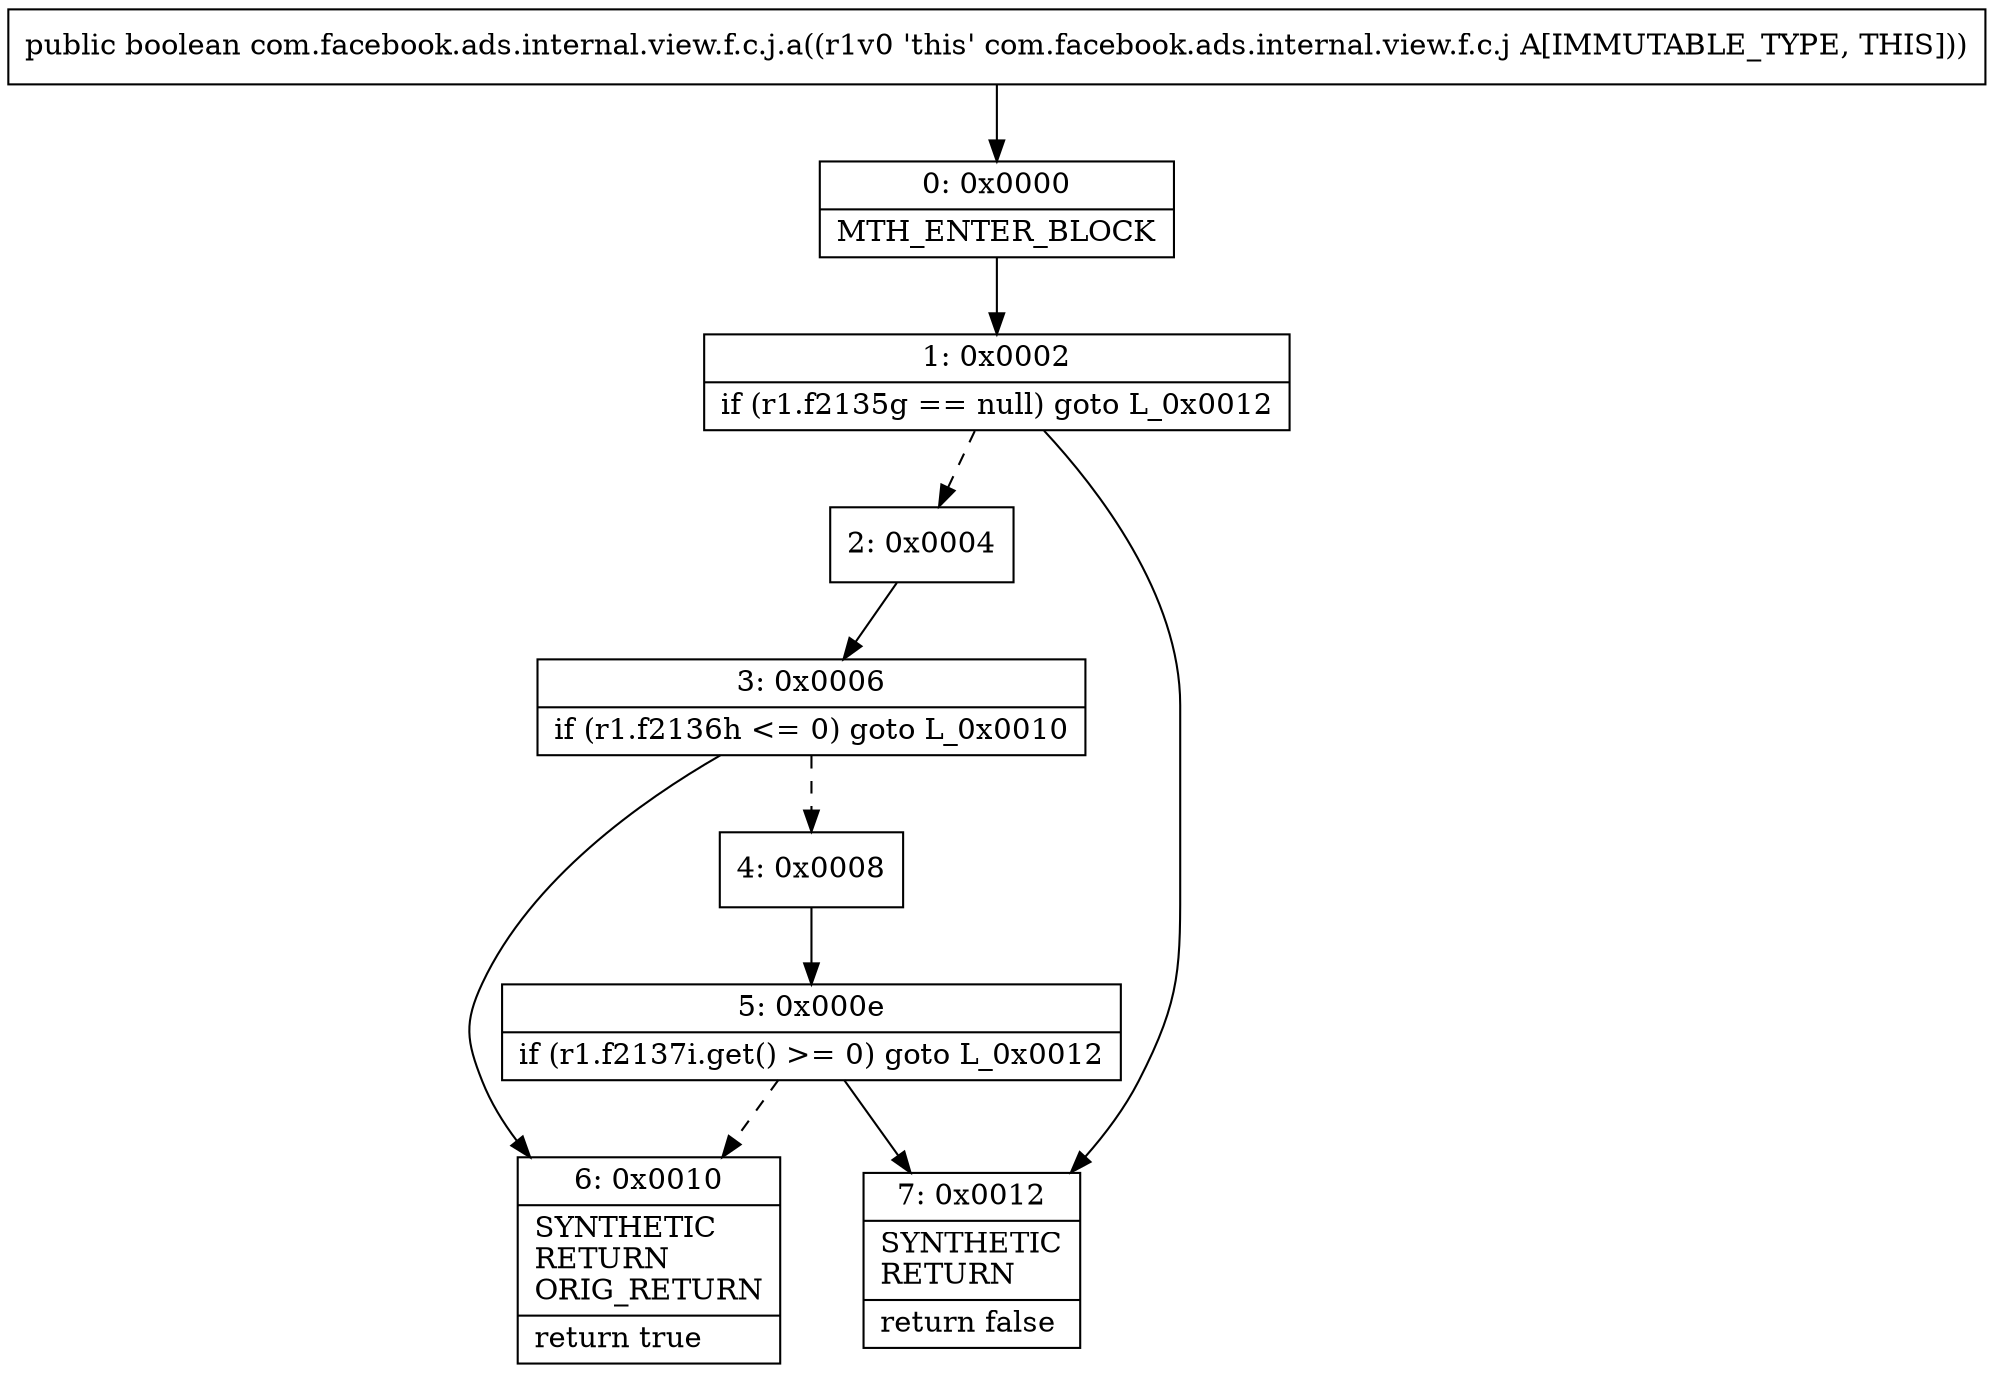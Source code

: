 digraph "CFG forcom.facebook.ads.internal.view.f.c.j.a()Z" {
Node_0 [shape=record,label="{0\:\ 0x0000|MTH_ENTER_BLOCK\l}"];
Node_1 [shape=record,label="{1\:\ 0x0002|if (r1.f2135g == null) goto L_0x0012\l}"];
Node_2 [shape=record,label="{2\:\ 0x0004}"];
Node_3 [shape=record,label="{3\:\ 0x0006|if (r1.f2136h \<= 0) goto L_0x0010\l}"];
Node_4 [shape=record,label="{4\:\ 0x0008}"];
Node_5 [shape=record,label="{5\:\ 0x000e|if (r1.f2137i.get() \>= 0) goto L_0x0012\l}"];
Node_6 [shape=record,label="{6\:\ 0x0010|SYNTHETIC\lRETURN\lORIG_RETURN\l|return true\l}"];
Node_7 [shape=record,label="{7\:\ 0x0012|SYNTHETIC\lRETURN\l|return false\l}"];
MethodNode[shape=record,label="{public boolean com.facebook.ads.internal.view.f.c.j.a((r1v0 'this' com.facebook.ads.internal.view.f.c.j A[IMMUTABLE_TYPE, THIS])) }"];
MethodNode -> Node_0;
Node_0 -> Node_1;
Node_1 -> Node_2[style=dashed];
Node_1 -> Node_7;
Node_2 -> Node_3;
Node_3 -> Node_4[style=dashed];
Node_3 -> Node_6;
Node_4 -> Node_5;
Node_5 -> Node_6[style=dashed];
Node_5 -> Node_7;
}

